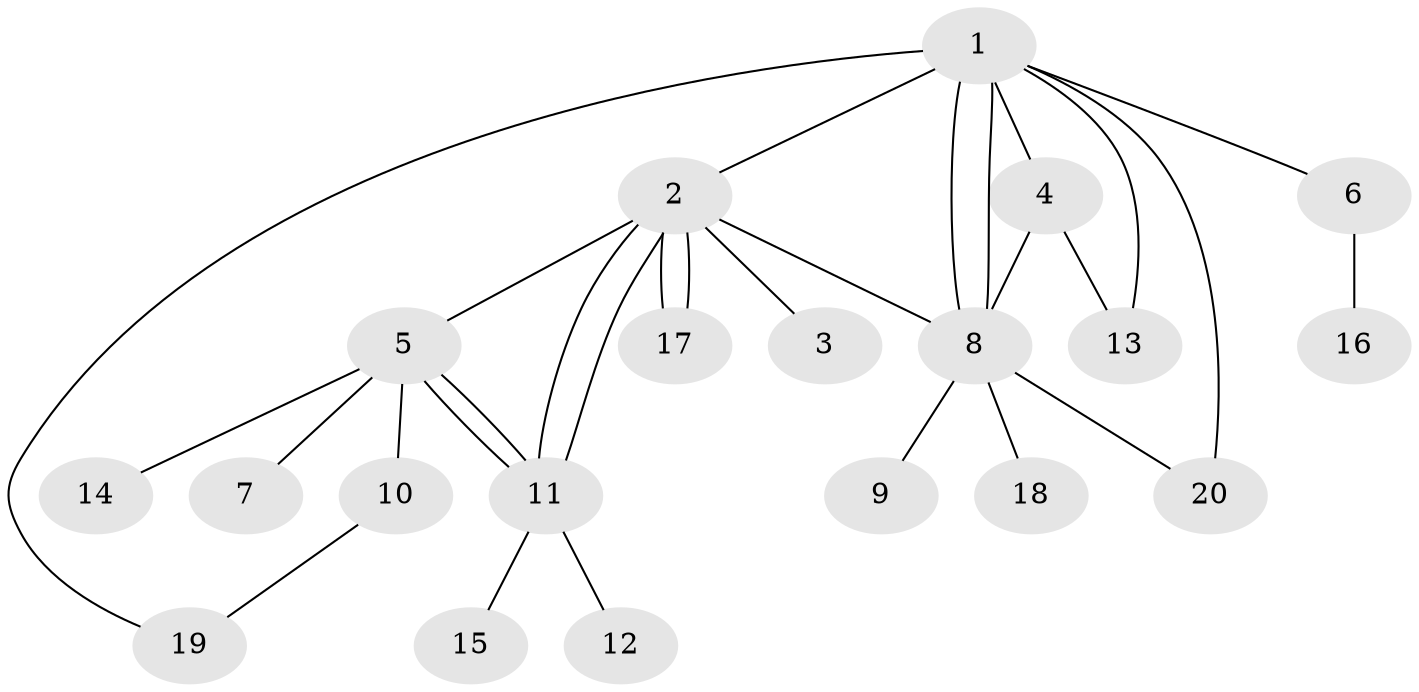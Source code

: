 // Generated by graph-tools (version 1.1) at 2025/46/02/15/25 05:46:28]
// undirected, 20 vertices, 29 edges
graph export_dot {
graph [start="1"]
  node [color=gray90,style=filled];
  1;
  2;
  3;
  4;
  5;
  6;
  7;
  8;
  9;
  10;
  11;
  12;
  13;
  14;
  15;
  16;
  17;
  18;
  19;
  20;
  1 -- 2;
  1 -- 4;
  1 -- 6;
  1 -- 8;
  1 -- 8;
  1 -- 13;
  1 -- 19;
  1 -- 20;
  2 -- 3;
  2 -- 5;
  2 -- 8;
  2 -- 11;
  2 -- 11;
  2 -- 17;
  2 -- 17;
  4 -- 8;
  4 -- 13;
  5 -- 7;
  5 -- 10;
  5 -- 11;
  5 -- 11;
  5 -- 14;
  6 -- 16;
  8 -- 9;
  8 -- 18;
  8 -- 20;
  10 -- 19;
  11 -- 12;
  11 -- 15;
}

